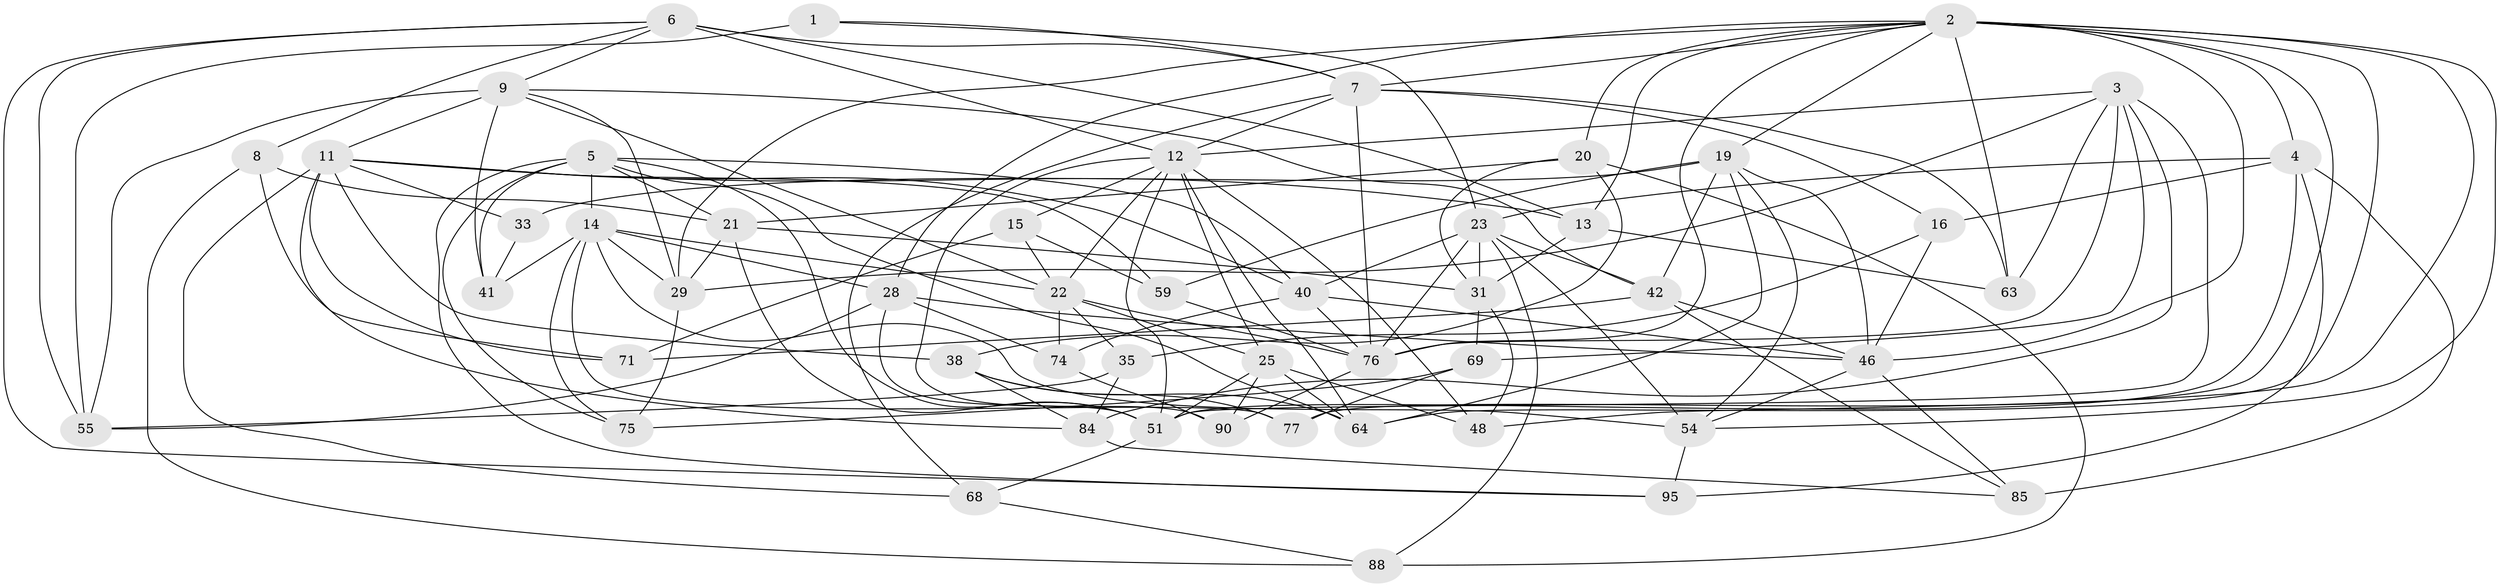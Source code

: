 // original degree distribution, {4: 1.0}
// Generated by graph-tools (version 1.1) at 2025/20/03/04/25 18:20:48]
// undirected, 50 vertices, 144 edges
graph export_dot {
graph [start="1"]
  node [color=gray90,style=filled];
  1;
  2 [super="+34+56"];
  3 [super="+10"];
  4 [super="+80"];
  5 [super="+66+43"];
  6 [super="+37+73"];
  7 [super="+70+24"];
  8;
  9 [super="+72+62"];
  11 [super="+96+32"];
  12 [super="+17"];
  13 [super="+57"];
  14 [super="+97+44"];
  15;
  16;
  19 [super="+100+30"];
  20 [super="+67"];
  21 [super="+52"];
  22 [super="+27"];
  23 [super="+86+49"];
  25 [super="+50"];
  28 [super="+36"];
  29 [super="+89"];
  31 [super="+99"];
  33;
  35;
  38 [super="+53"];
  40 [super="+45"];
  41;
  42 [super="+60"];
  46 [super="+65"];
  48;
  51 [super="+78+61"];
  54 [super="+79"];
  55 [super="+82+94"];
  59;
  63;
  64 [super="+81"];
  68;
  69;
  71;
  74;
  75;
  76 [super="+91"];
  77;
  84 [super="+93"];
  85;
  88;
  90;
  95;
  1 -- 55 [weight=2];
  1 -- 7;
  1 -- 23;
  2 -- 20;
  2 -- 7;
  2 -- 13;
  2 -- 77;
  2 -- 46;
  2 -- 19;
  2 -- 54;
  2 -- 28;
  2 -- 63;
  2 -- 48;
  2 -- 64;
  2 -- 4;
  2 -- 76;
  2 -- 29;
  3 -- 84 [weight=2];
  3 -- 29;
  3 -- 76;
  3 -- 51;
  3 -- 69;
  3 -- 63;
  3 -- 12;
  4 -- 85;
  4 -- 16;
  4 -- 23;
  4 -- 51;
  4 -- 95;
  5 -- 40;
  5 -- 75;
  5 -- 95;
  5 -- 64;
  5 -- 41;
  5 -- 14;
  5 -- 21;
  5 -- 51;
  6 -- 95;
  6 -- 55;
  6 -- 9;
  6 -- 8;
  6 -- 7;
  6 -- 12;
  6 -- 13 [weight=2];
  7 -- 16;
  7 -- 63;
  7 -- 68;
  7 -- 76;
  7 -- 12;
  8 -- 88;
  8 -- 71;
  8 -- 21;
  9 -- 42;
  9 -- 41;
  9 -- 29;
  9 -- 55;
  9 -- 11 [weight=2];
  9 -- 22;
  11 -- 68;
  11 -- 13;
  11 -- 33;
  11 -- 71;
  11 -- 84;
  11 -- 40;
  11 -- 59;
  11 -- 38;
  12 -- 22;
  12 -- 90;
  12 -- 64;
  12 -- 48;
  12 -- 51;
  12 -- 25;
  12 -- 15;
  13 -- 31;
  13 -- 63;
  14 -- 75;
  14 -- 41;
  14 -- 77;
  14 -- 54;
  14 -- 28;
  14 -- 29;
  14 -- 22;
  15 -- 59;
  15 -- 71;
  15 -- 22;
  16 -- 46;
  16 -- 35;
  19 -- 59;
  19 -- 64;
  19 -- 33 [weight=2];
  19 -- 46;
  19 -- 54;
  19 -- 42;
  20 -- 38 [weight=2];
  20 -- 21;
  20 -- 88;
  20 -- 31;
  21 -- 29;
  21 -- 31;
  21 -- 51;
  22 -- 35;
  22 -- 74;
  22 -- 25;
  22 -- 76;
  23 -- 54;
  23 -- 42;
  23 -- 31;
  23 -- 40;
  23 -- 88;
  23 -- 76;
  25 -- 64;
  25 -- 51;
  25 -- 48;
  25 -- 90;
  28 -- 46;
  28 -- 74;
  28 -- 55;
  28 -- 51;
  29 -- 75;
  31 -- 69;
  31 -- 48;
  33 -- 41;
  35 -- 84;
  35 -- 55;
  38 -- 84;
  38 -- 64;
  38 -- 77;
  40 -- 74;
  40 -- 76;
  40 -- 46;
  42 -- 71;
  42 -- 85;
  42 -- 46;
  46 -- 85;
  46 -- 54;
  51 -- 68;
  54 -- 95;
  59 -- 76;
  68 -- 88;
  69 -- 77;
  69 -- 75;
  74 -- 90;
  76 -- 90;
  84 -- 85;
}
